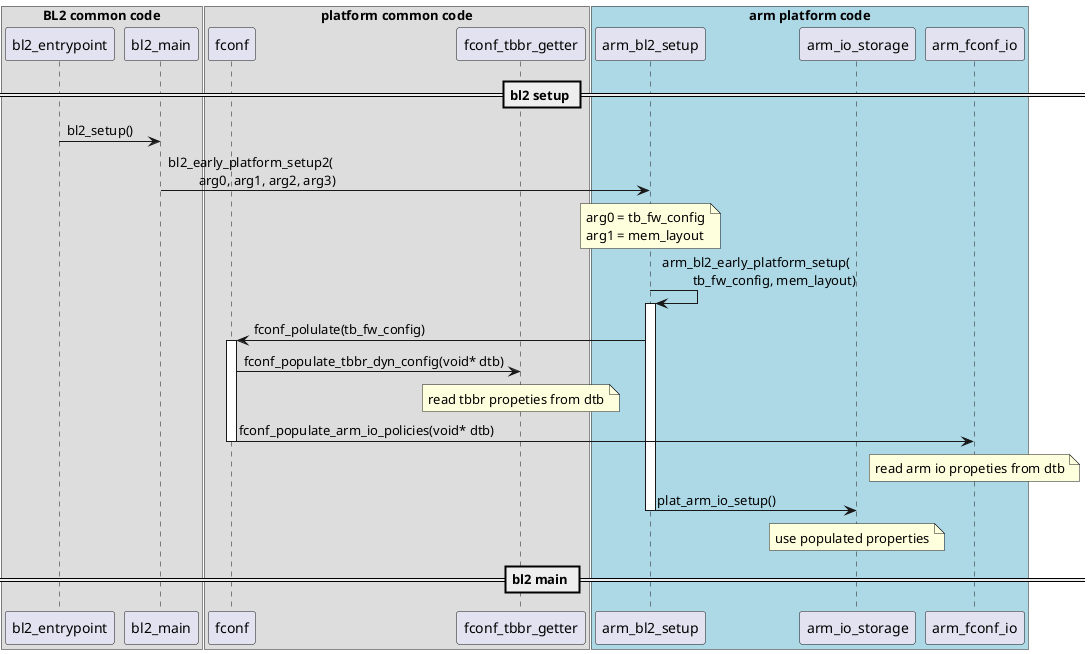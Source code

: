 @startuml

box "BL2 common code"
	participant bl2_entrypoint
	participant bl2_main
end box

box "platform common code"
	participant fconf
	participant fconf_tbbr_getter
end box

box "arm platform code" #LightBlue
	participant arm_bl2_setup
	participant arm_io_storage
	participant arm_fconf_io
end box

== bl2 setup ==
bl2_entrypoint -> bl2_main : bl2_setup()
bl2_main -> arm_bl2_setup : bl2_early_platform_setup2(\n\t arg0, arg1, arg2, arg3)
note over arm_bl2_setup
	arg0 = tb_fw_config
	arg1 = mem_layout
end note
arm_bl2_setup -> arm_bl2_setup : arm_bl2_early_platform_setup(\n\t tb_fw_config, mem_layout)
activate arm_bl2_setup
	arm_bl2_setup -> fconf: fconf_polulate(tb_fw_config)
	activate fconf
		fconf -> fconf_tbbr_getter: fconf_populate_tbbr_dyn_config(void* dtb)
		note over fconf_tbbr_getter: read tbbr propeties from dtb
		fconf -> arm_fconf_io: fconf_populate_arm_io_policies(void* dtb)
		note over arm_fconf_io: read arm io propeties from dtb
	deactivate fconf
	arm_bl2_setup -> arm_io_storage : plat_arm_io_setup()
	note over arm_io_storage: use populated properties
deactivate arm_bl2_setup

== bl2 main ==

@enduml
